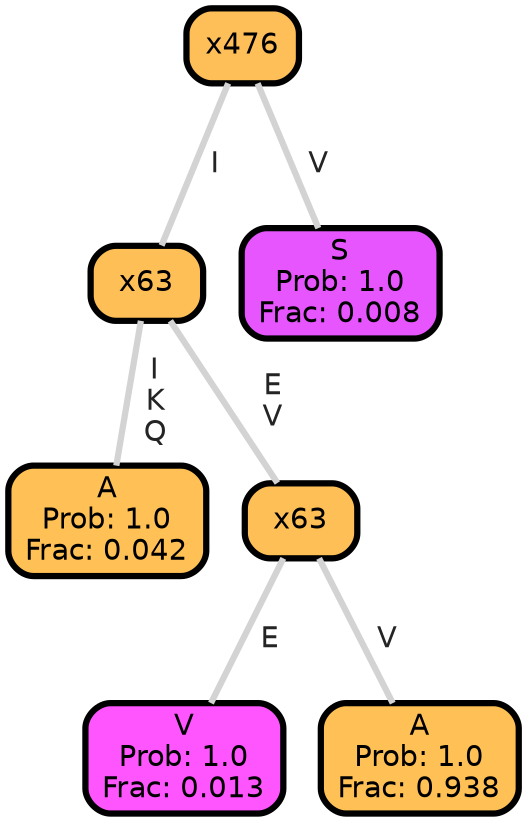 graph Tree {
node [shape=box, style="filled, rounded",color="black",penwidth="3",fontcolor="black",                 fontname=helvetica] ;
graph [ranksep="0 equally", splines=straight,                 bgcolor=transparent, dpi=200] ;
edge [fontname=helvetica, fontweight=bold,fontcolor=grey14,color=lightgray] ;
0 [label="A
Prob: 1.0
Frac: 0.042", fillcolor="#ffc155"] ;
1 [label="x63", fillcolor="#ffbf57"] ;
2 [label="V
Prob: 1.0
Frac: 0.013", fillcolor="#ff55ff"] ;
3 [label="x63", fillcolor="#ffbf57"] ;
4 [label="A
Prob: 1.0
Frac: 0.938", fillcolor="#ffc155"] ;
5 [label="x476", fillcolor="#febe58"] ;
6 [label="S
Prob: 1.0
Frac: 0.008", fillcolor="#e755ff"] ;
1 -- 0 [label=" I\n K\n Q",penwidth=3] ;
1 -- 3 [label=" E\n V",penwidth=3] ;
3 -- 2 [label=" E",penwidth=3] ;
3 -- 4 [label=" V",penwidth=3] ;
5 -- 1 [label=" I",penwidth=3] ;
5 -- 6 [label=" V",penwidth=3] ;
{rank = same;}}